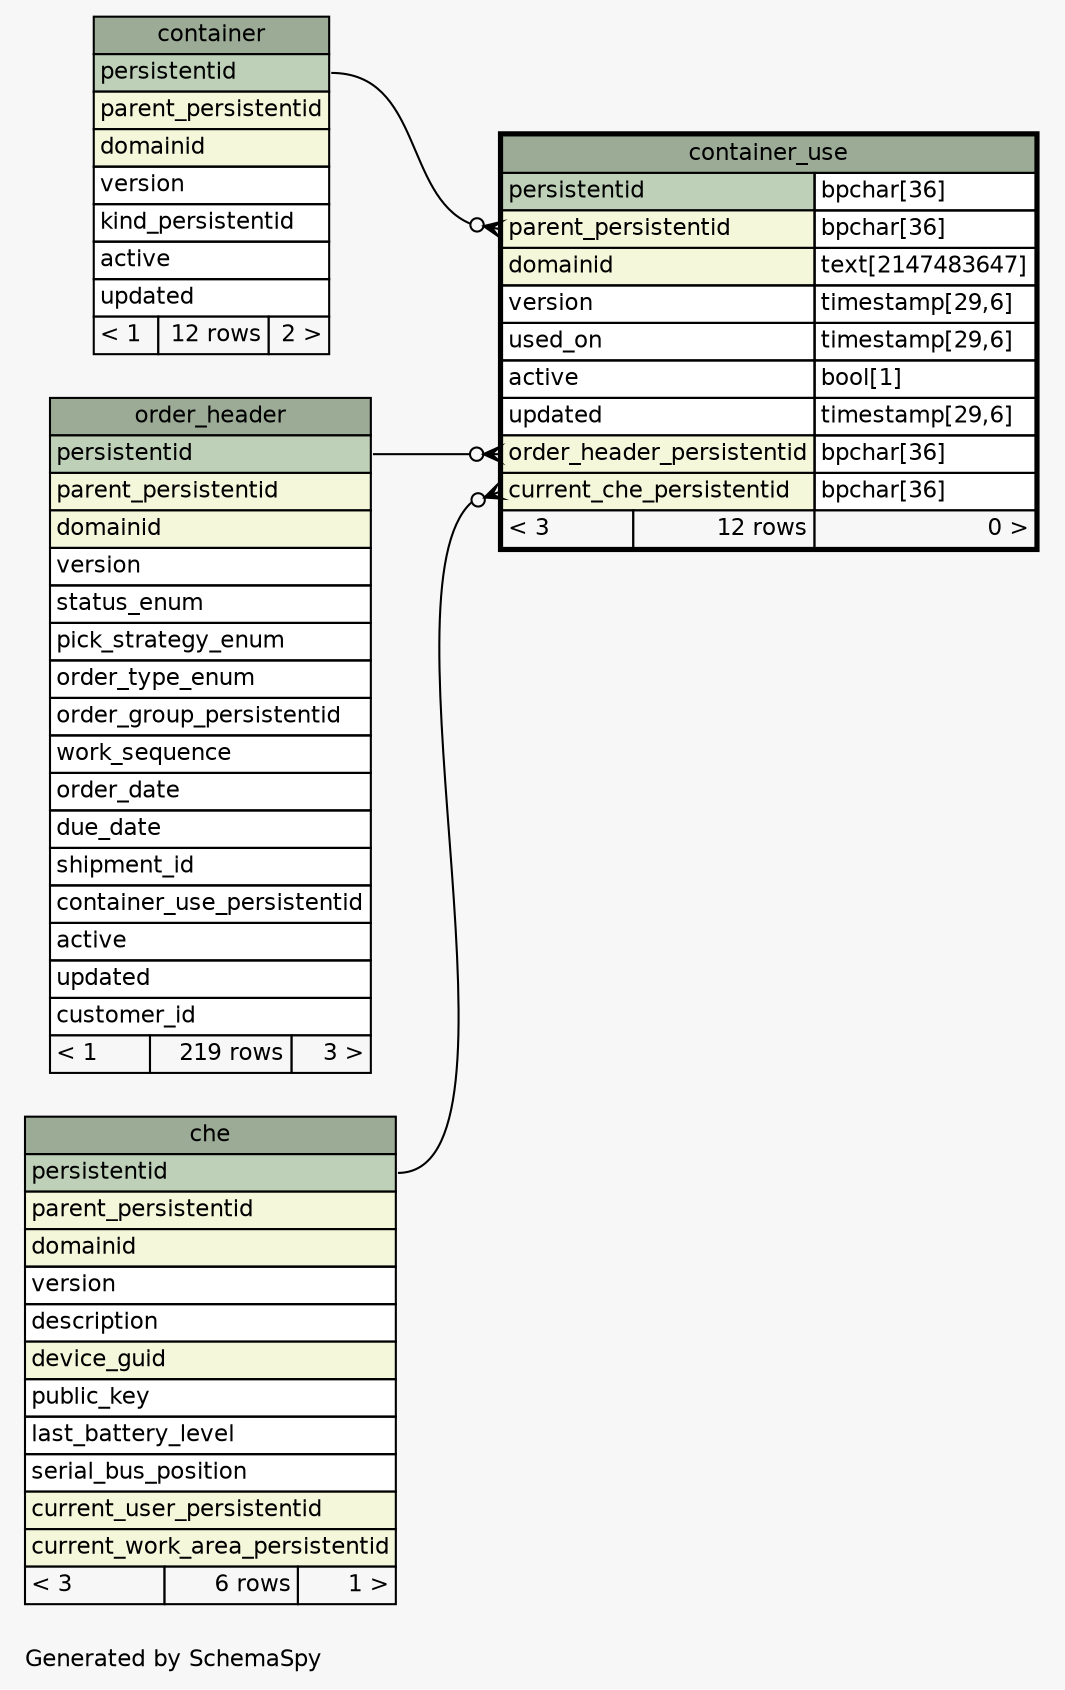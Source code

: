 // dot 2.26.0 on Linux 2.6.32-431.17.1.el6.x86_64
// SchemaSpy rev 590
digraph "oneDegreeRelationshipsDiagram" {
  graph [
    rankdir="RL"
    bgcolor="#f7f7f7"
    label="\nGenerated by SchemaSpy"
    labeljust="l"
    nodesep="0.18"
    ranksep="0.46"
    fontname="Helvetica"
    fontsize="11"
  ];
  node [
    fontname="Helvetica"
    fontsize="11"
    shape="plaintext"
  ];
  edge [
    arrowsize="0.8"
  ];
  "container_use":"current_che_persistentid":w -> "che":"persistentid":e [arrowhead=none dir=back arrowtail=crowodot];
  "container_use":"order_header_persistentid":w -> "order_header":"persistentid":e [arrowhead=none dir=back arrowtail=crowodot];
  "container_use":"parent_persistentid":w -> "container":"persistentid":e [arrowhead=none dir=back arrowtail=crowodot];
  "che" [
    label=<
    <TABLE BORDER="0" CELLBORDER="1" CELLSPACING="0" BGCOLOR="#ffffff">
      <TR><TD COLSPAN="3" BGCOLOR="#9bab96" ALIGN="CENTER">che</TD></TR>
      <TR><TD PORT="persistentid" COLSPAN="3" BGCOLOR="#bed1b8" ALIGN="LEFT">persistentid</TD></TR>
      <TR><TD PORT="parent_persistentid" COLSPAN="3" BGCOLOR="#f4f7da" ALIGN="LEFT">parent_persistentid</TD></TR>
      <TR><TD PORT="domainid" COLSPAN="3" BGCOLOR="#f4f7da" ALIGN="LEFT">domainid</TD></TR>
      <TR><TD PORT="version" COLSPAN="3" ALIGN="LEFT">version</TD></TR>
      <TR><TD PORT="description" COLSPAN="3" ALIGN="LEFT">description</TD></TR>
      <TR><TD PORT="device_guid" COLSPAN="3" BGCOLOR="#f4f7da" ALIGN="LEFT">device_guid</TD></TR>
      <TR><TD PORT="public_key" COLSPAN="3" ALIGN="LEFT">public_key</TD></TR>
      <TR><TD PORT="last_battery_level" COLSPAN="3" ALIGN="LEFT">last_battery_level</TD></TR>
      <TR><TD PORT="serial_bus_position" COLSPAN="3" ALIGN="LEFT">serial_bus_position</TD></TR>
      <TR><TD PORT="current_user_persistentid" COLSPAN="3" BGCOLOR="#f4f7da" ALIGN="LEFT">current_user_persistentid</TD></TR>
      <TR><TD PORT="current_work_area_persistentid" COLSPAN="3" BGCOLOR="#f4f7da" ALIGN="LEFT">current_work_area_persistentid</TD></TR>
      <TR><TD ALIGN="LEFT" BGCOLOR="#f7f7f7">&lt; 3</TD><TD ALIGN="RIGHT" BGCOLOR="#f7f7f7">6 rows</TD><TD ALIGN="RIGHT" BGCOLOR="#f7f7f7">1 &gt;</TD></TR>
    </TABLE>>
    URL="che.html"
    tooltip="che"
  ];
  "container" [
    label=<
    <TABLE BORDER="0" CELLBORDER="1" CELLSPACING="0" BGCOLOR="#ffffff">
      <TR><TD COLSPAN="3" BGCOLOR="#9bab96" ALIGN="CENTER">container</TD></TR>
      <TR><TD PORT="persistentid" COLSPAN="3" BGCOLOR="#bed1b8" ALIGN="LEFT">persistentid</TD></TR>
      <TR><TD PORT="parent_persistentid" COLSPAN="3" BGCOLOR="#f4f7da" ALIGN="LEFT">parent_persistentid</TD></TR>
      <TR><TD PORT="domainid" COLSPAN="3" BGCOLOR="#f4f7da" ALIGN="LEFT">domainid</TD></TR>
      <TR><TD PORT="version" COLSPAN="3" ALIGN="LEFT">version</TD></TR>
      <TR><TD PORT="kind_persistentid" COLSPAN="3" ALIGN="LEFT">kind_persistentid</TD></TR>
      <TR><TD PORT="active" COLSPAN="3" ALIGN="LEFT">active</TD></TR>
      <TR><TD PORT="updated" COLSPAN="3" ALIGN="LEFT">updated</TD></TR>
      <TR><TD ALIGN="LEFT" BGCOLOR="#f7f7f7">&lt; 1</TD><TD ALIGN="RIGHT" BGCOLOR="#f7f7f7">12 rows</TD><TD ALIGN="RIGHT" BGCOLOR="#f7f7f7">2 &gt;</TD></TR>
    </TABLE>>
    URL="container.html"
    tooltip="container"
  ];
  "container_use" [
    label=<
    <TABLE BORDER="2" CELLBORDER="1" CELLSPACING="0" BGCOLOR="#ffffff">
      <TR><TD COLSPAN="3" BGCOLOR="#9bab96" ALIGN="CENTER">container_use</TD></TR>
      <TR><TD PORT="persistentid" COLSPAN="2" BGCOLOR="#bed1b8" ALIGN="LEFT">persistentid</TD><TD PORT="persistentid.type" ALIGN="LEFT">bpchar[36]</TD></TR>
      <TR><TD PORT="parent_persistentid" COLSPAN="2" BGCOLOR="#f4f7da" ALIGN="LEFT">parent_persistentid</TD><TD PORT="parent_persistentid.type" ALIGN="LEFT">bpchar[36]</TD></TR>
      <TR><TD PORT="domainid" COLSPAN="2" BGCOLOR="#f4f7da" ALIGN="LEFT">domainid</TD><TD PORT="domainid.type" ALIGN="LEFT">text[2147483647]</TD></TR>
      <TR><TD PORT="version" COLSPAN="2" ALIGN="LEFT">version</TD><TD PORT="version.type" ALIGN="LEFT">timestamp[29,6]</TD></TR>
      <TR><TD PORT="used_on" COLSPAN="2" ALIGN="LEFT">used_on</TD><TD PORT="used_on.type" ALIGN="LEFT">timestamp[29,6]</TD></TR>
      <TR><TD PORT="active" COLSPAN="2" ALIGN="LEFT">active</TD><TD PORT="active.type" ALIGN="LEFT">bool[1]</TD></TR>
      <TR><TD PORT="updated" COLSPAN="2" ALIGN="LEFT">updated</TD><TD PORT="updated.type" ALIGN="LEFT">timestamp[29,6]</TD></TR>
      <TR><TD PORT="order_header_persistentid" COLSPAN="2" BGCOLOR="#f4f7da" ALIGN="LEFT">order_header_persistentid</TD><TD PORT="order_header_persistentid.type" ALIGN="LEFT">bpchar[36]</TD></TR>
      <TR><TD PORT="current_che_persistentid" COLSPAN="2" BGCOLOR="#f4f7da" ALIGN="LEFT">current_che_persistentid</TD><TD PORT="current_che_persistentid.type" ALIGN="LEFT">bpchar[36]</TD></TR>
      <TR><TD ALIGN="LEFT" BGCOLOR="#f7f7f7">&lt; 3</TD><TD ALIGN="RIGHT" BGCOLOR="#f7f7f7">12 rows</TD><TD ALIGN="RIGHT" BGCOLOR="#f7f7f7">0 &gt;</TD></TR>
    </TABLE>>
    URL="container_use.html"
    tooltip="container_use"
  ];
  "order_header" [
    label=<
    <TABLE BORDER="0" CELLBORDER="1" CELLSPACING="0" BGCOLOR="#ffffff">
      <TR><TD COLSPAN="3" BGCOLOR="#9bab96" ALIGN="CENTER">order_header</TD></TR>
      <TR><TD PORT="persistentid" COLSPAN="3" BGCOLOR="#bed1b8" ALIGN="LEFT">persistentid</TD></TR>
      <TR><TD PORT="parent_persistentid" COLSPAN="3" BGCOLOR="#f4f7da" ALIGN="LEFT">parent_persistentid</TD></TR>
      <TR><TD PORT="domainid" COLSPAN="3" BGCOLOR="#f4f7da" ALIGN="LEFT">domainid</TD></TR>
      <TR><TD PORT="version" COLSPAN="3" ALIGN="LEFT">version</TD></TR>
      <TR><TD PORT="status_enum" COLSPAN="3" ALIGN="LEFT">status_enum</TD></TR>
      <TR><TD PORT="pick_strategy_enum" COLSPAN="3" ALIGN="LEFT">pick_strategy_enum</TD></TR>
      <TR><TD PORT="order_type_enum" COLSPAN="3" ALIGN="LEFT">order_type_enum</TD></TR>
      <TR><TD PORT="order_group_persistentid" COLSPAN="3" ALIGN="LEFT">order_group_persistentid</TD></TR>
      <TR><TD PORT="work_sequence" COLSPAN="3" ALIGN="LEFT">work_sequence</TD></TR>
      <TR><TD PORT="order_date" COLSPAN="3" ALIGN="LEFT">order_date</TD></TR>
      <TR><TD PORT="due_date" COLSPAN="3" ALIGN="LEFT">due_date</TD></TR>
      <TR><TD PORT="shipment_id" COLSPAN="3" ALIGN="LEFT">shipment_id</TD></TR>
      <TR><TD PORT="container_use_persistentid" COLSPAN="3" ALIGN="LEFT">container_use_persistentid</TD></TR>
      <TR><TD PORT="active" COLSPAN="3" ALIGN="LEFT">active</TD></TR>
      <TR><TD PORT="updated" COLSPAN="3" ALIGN="LEFT">updated</TD></TR>
      <TR><TD PORT="customer_id" COLSPAN="3" ALIGN="LEFT">customer_id</TD></TR>
      <TR><TD ALIGN="LEFT" BGCOLOR="#f7f7f7">&lt; 1</TD><TD ALIGN="RIGHT" BGCOLOR="#f7f7f7">219 rows</TD><TD ALIGN="RIGHT" BGCOLOR="#f7f7f7">3 &gt;</TD></TR>
    </TABLE>>
    URL="order_header.html"
    tooltip="order_header"
  ];
}
